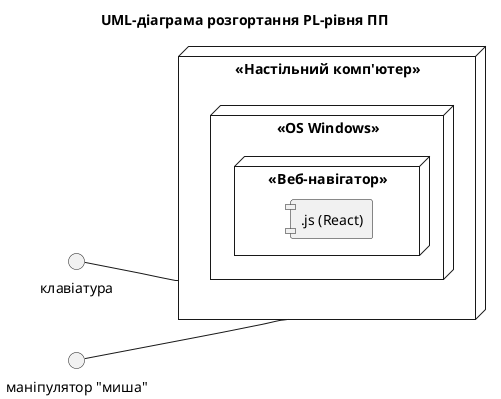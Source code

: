 @startuml
title UML-діаграма розгортання PL-рівня ПП

left to right direction

skinparam componentStyle uml1

node "<<Настільний комп'ютер>>" as pc {
	node "<<OS Windows>>" {
		node "<<Веб-навігатор>>" {
			component [.js (React)]
		}
	}
}

interface "клавіатура"
interface "маніпулятор "миша""

(клавіатура) -- pc
(маніпулятор "миша") -- pc
@enduml